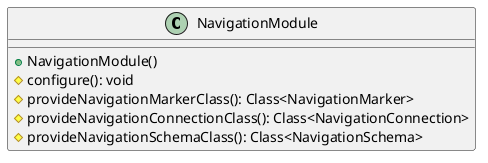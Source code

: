 @startuml

    class NavigationModule {
        +NavigationModule()
        #configure(): void
        #provideNavigationMarkerClass(): Class<NavigationMarker>
        #provideNavigationConnectionClass(): Class<NavigationConnection>
        #provideNavigationSchemaClass(): Class<NavigationSchema>
    }

@enduml
